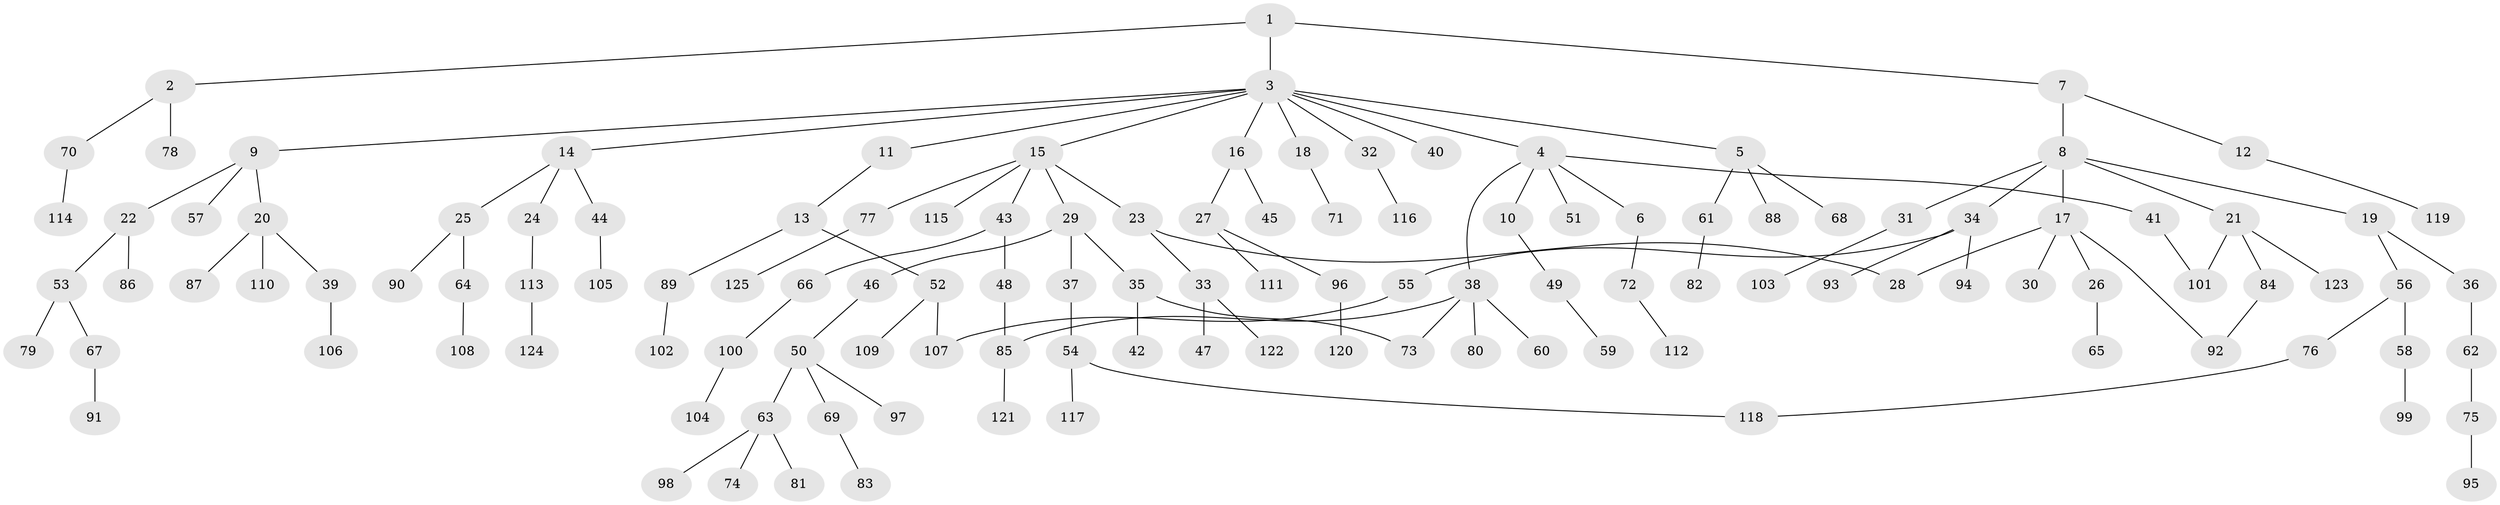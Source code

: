 // Generated by graph-tools (version 1.1) at 2025/34/03/09/25 02:34:32]
// undirected, 125 vertices, 131 edges
graph export_dot {
graph [start="1"]
  node [color=gray90,style=filled];
  1;
  2;
  3;
  4;
  5;
  6;
  7;
  8;
  9;
  10;
  11;
  12;
  13;
  14;
  15;
  16;
  17;
  18;
  19;
  20;
  21;
  22;
  23;
  24;
  25;
  26;
  27;
  28;
  29;
  30;
  31;
  32;
  33;
  34;
  35;
  36;
  37;
  38;
  39;
  40;
  41;
  42;
  43;
  44;
  45;
  46;
  47;
  48;
  49;
  50;
  51;
  52;
  53;
  54;
  55;
  56;
  57;
  58;
  59;
  60;
  61;
  62;
  63;
  64;
  65;
  66;
  67;
  68;
  69;
  70;
  71;
  72;
  73;
  74;
  75;
  76;
  77;
  78;
  79;
  80;
  81;
  82;
  83;
  84;
  85;
  86;
  87;
  88;
  89;
  90;
  91;
  92;
  93;
  94;
  95;
  96;
  97;
  98;
  99;
  100;
  101;
  102;
  103;
  104;
  105;
  106;
  107;
  108;
  109;
  110;
  111;
  112;
  113;
  114;
  115;
  116;
  117;
  118;
  119;
  120;
  121;
  122;
  123;
  124;
  125;
  1 -- 2;
  1 -- 3;
  1 -- 7;
  2 -- 70;
  2 -- 78;
  3 -- 4;
  3 -- 5;
  3 -- 9;
  3 -- 11;
  3 -- 14;
  3 -- 15;
  3 -- 16;
  3 -- 18;
  3 -- 32;
  3 -- 40;
  4 -- 6;
  4 -- 10;
  4 -- 38;
  4 -- 41;
  4 -- 51;
  5 -- 61;
  5 -- 68;
  5 -- 88;
  6 -- 72;
  7 -- 8;
  7 -- 12;
  8 -- 17;
  8 -- 19;
  8 -- 21;
  8 -- 31;
  8 -- 34;
  9 -- 20;
  9 -- 22;
  9 -- 57;
  10 -- 49;
  11 -- 13;
  12 -- 119;
  13 -- 52;
  13 -- 89;
  14 -- 24;
  14 -- 25;
  14 -- 44;
  15 -- 23;
  15 -- 29;
  15 -- 43;
  15 -- 77;
  15 -- 115;
  16 -- 27;
  16 -- 45;
  17 -- 26;
  17 -- 28;
  17 -- 30;
  17 -- 92;
  18 -- 71;
  19 -- 36;
  19 -- 56;
  20 -- 39;
  20 -- 87;
  20 -- 110;
  21 -- 84;
  21 -- 123;
  21 -- 101;
  22 -- 53;
  22 -- 86;
  23 -- 33;
  23 -- 28;
  24 -- 113;
  25 -- 64;
  25 -- 90;
  26 -- 65;
  27 -- 96;
  27 -- 111;
  29 -- 35;
  29 -- 37;
  29 -- 46;
  31 -- 103;
  32 -- 116;
  33 -- 47;
  33 -- 122;
  34 -- 55;
  34 -- 93;
  34 -- 94;
  35 -- 42;
  35 -- 73;
  36 -- 62;
  37 -- 54;
  38 -- 60;
  38 -- 73;
  38 -- 80;
  38 -- 85;
  39 -- 106;
  41 -- 101;
  43 -- 48;
  43 -- 66;
  44 -- 105;
  46 -- 50;
  48 -- 85;
  49 -- 59;
  50 -- 63;
  50 -- 69;
  50 -- 97;
  52 -- 109;
  52 -- 107;
  53 -- 67;
  53 -- 79;
  54 -- 117;
  54 -- 118;
  55 -- 107;
  56 -- 58;
  56 -- 76;
  58 -- 99;
  61 -- 82;
  62 -- 75;
  63 -- 74;
  63 -- 81;
  63 -- 98;
  64 -- 108;
  66 -- 100;
  67 -- 91;
  69 -- 83;
  70 -- 114;
  72 -- 112;
  75 -- 95;
  76 -- 118;
  77 -- 125;
  84 -- 92;
  85 -- 121;
  89 -- 102;
  96 -- 120;
  100 -- 104;
  113 -- 124;
}
